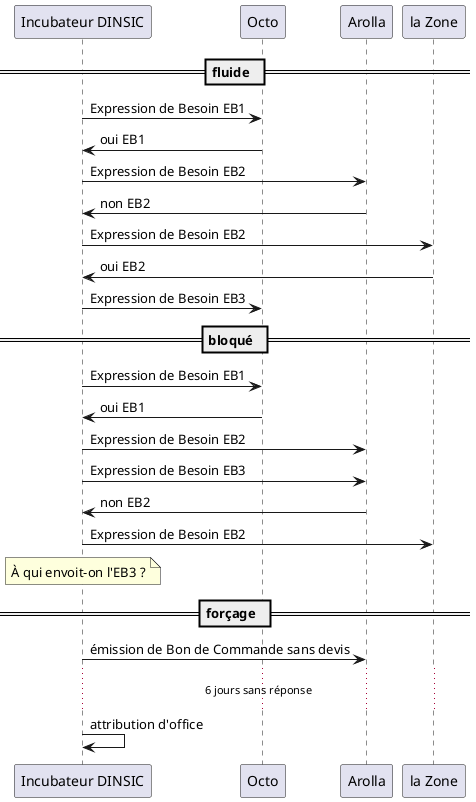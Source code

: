 @startuml

participant "Incubateur DINSIC" as dinsic
participant "Octo" as octo
participant "Arolla" as arolla
participant "la Zone" as lazone

== fluide  ==

dinsic -> octo : Expression de Besoin EB1
octo -> dinsic : oui EB1
dinsic -> arolla : Expression de Besoin EB2
arolla -> dinsic : non EB2
dinsic -> lazone : Expression de Besoin EB2
lazone -> dinsic : oui EB2
dinsic -> octo : Expression de Besoin EB3

== bloqué  ==

dinsic -> octo : Expression de Besoin EB1
octo -> dinsic : oui EB1
dinsic -> arolla : Expression de Besoin EB2
dinsic -> arolla : Expression de Besoin EB3
arolla -> dinsic : non EB2
dinsic -> lazone : Expression de Besoin EB2
note over dinsic
  À qui envoit-on l'EB3 ?
end note

== forçage  ==

dinsic -> arolla : émission de Bon de Commande sans devis
... 6 jours sans réponse ...
dinsic -> dinsic : attribution d'office

@enduml
